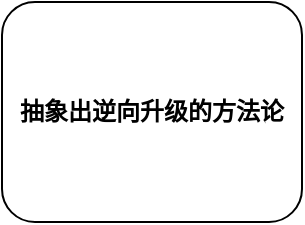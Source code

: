 <mxfile version="24.8.6">
  <diagram name="第 1 页" id="scenms2r0xyYmQZdDvSH">
    <mxGraphModel dx="1242" dy="785" grid="1" gridSize="10" guides="1" tooltips="1" connect="1" arrows="1" fold="1" page="1" pageScale="1" pageWidth="827" pageHeight="1169" math="0" shadow="0">
      <root>
        <mxCell id="0" />
        <mxCell id="1" parent="0" />
        <mxCell id="WXKbtWg0i-_oJIcuX9TJ-1" value="抽象出逆向升级的方法论" style="rounded=1;whiteSpace=wrap;html=1;fontStyle=1" vertex="1" parent="1">
          <mxGeometry x="80" y="160" width="150" height="110" as="geometry" />
        </mxCell>
      </root>
    </mxGraphModel>
  </diagram>
</mxfile>

